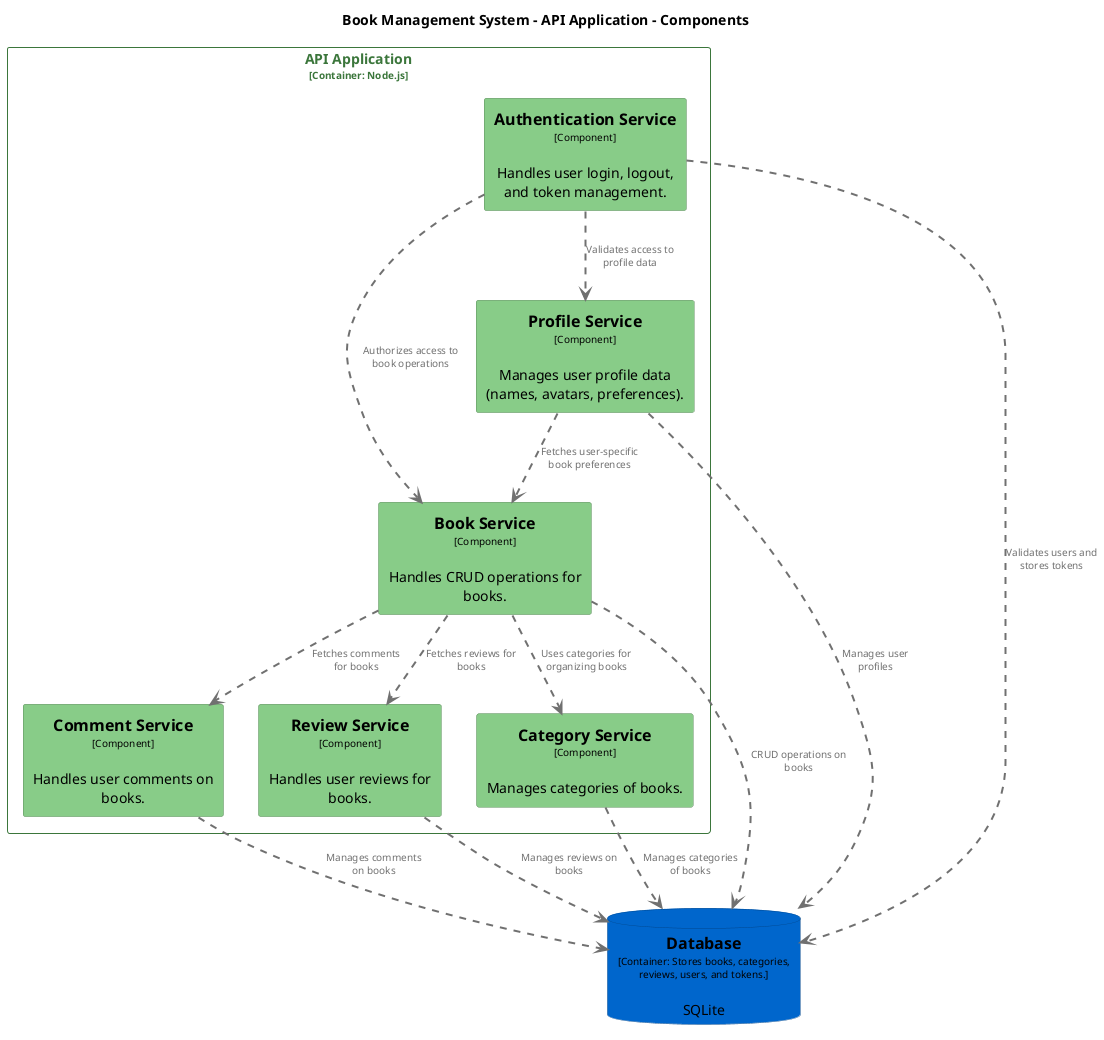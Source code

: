 @startuml
set separator none
title Book Management System - API Application - Components

top to bottom direction

skinparam {
  arrowFontSize 10
  defaultTextAlignment center
  wrapWidth 200
  maxMessageSize 100
}

hide stereotype

skinparam rectangle<<BookManagementSystem.APIApplication.AuthenticationService>> {
  BackgroundColor #88cc88
  FontColor #000000
  BorderColor #5f8e5f
  shadowing false
}
skinparam rectangle<<BookManagementSystem.APIApplication.BookService>> {
  BackgroundColor #88cc88
  FontColor #000000
  BorderColor #5f8e5f
  shadowing false
}
skinparam rectangle<<BookManagementSystem.APIApplication.CategoryService>> {
  BackgroundColor #88cc88
  FontColor #000000
  BorderColor #5f8e5f
  shadowing false
}
skinparam rectangle<<BookManagementSystem.APIApplication.CommentService>> {
  BackgroundColor #88cc88
  FontColor #000000
  BorderColor #5f8e5f
  shadowing false
}
skinparam database<<BookManagementSystem.Database>> {
  BackgroundColor #0066cc
  FontColor #000000
  BorderColor #00478e
  shadowing false
}
skinparam rectangle<<BookManagementSystem.APIApplication.ProfileService>> {
  BackgroundColor #88cc88
  FontColor #000000
  BorderColor #5f8e5f
  shadowing false
}
skinparam rectangle<<BookManagementSystem.APIApplication.ReviewService>> {
  BackgroundColor #88cc88
  FontColor #000000
  BorderColor #5f8e5f
  shadowing false
}
skinparam rectangle<<BookManagementSystem.APIApplication>> {
  BorderColor #3b763b
  FontColor #3b763b
  shadowing false
}

database "==Database\n<size:10>[Container: Stores books, categories, reviews, users, and tokens.]</size>\n\nSQLite" <<BookManagementSystem.Database>> as BookManagementSystem.Database

rectangle "API Application\n<size:10>[Container: Node.js]</size>" <<BookManagementSystem.APIApplication>> {
  rectangle "==Comment Service\n<size:10>[Component]</size>\n\nHandles user comments on books." <<BookManagementSystem.APIApplication.CommentService>> as BookManagementSystem.APIApplication.CommentService
  rectangle "==Review Service\n<size:10>[Component]</size>\n\nHandles user reviews for books." <<BookManagementSystem.APIApplication.ReviewService>> as BookManagementSystem.APIApplication.ReviewService
  rectangle "==Authentication Service\n<size:10>[Component]</size>\n\nHandles user login, logout, and token management." <<BookManagementSystem.APIApplication.AuthenticationService>> as BookManagementSystem.APIApplication.AuthenticationService
  rectangle "==Book Service\n<size:10>[Component]</size>\n\nHandles CRUD operations for books." <<BookManagementSystem.APIApplication.BookService>> as BookManagementSystem.APIApplication.BookService
  rectangle "==Profile Service\n<size:10>[Component]</size>\n\nManages user profile data (names, avatars, preferences)." <<BookManagementSystem.APIApplication.ProfileService>> as BookManagementSystem.APIApplication.ProfileService
  rectangle "==Category Service\n<size:10>[Component]</size>\n\nManages categories of books." <<BookManagementSystem.APIApplication.CategoryService>> as BookManagementSystem.APIApplication.CategoryService
}

BookManagementSystem.APIApplication.AuthenticationService .[#707070,thickness=2].> BookManagementSystem.Database : "<color:#707070>Validates users and stores tokens"
BookManagementSystem.APIApplication.BookService .[#707070,thickness=2].> BookManagementSystem.Database : "<color:#707070>CRUD operations on books"
BookManagementSystem.APIApplication.ProfileService .[#707070,thickness=2].> BookManagementSystem.Database : "<color:#707070>Manages user profiles"
BookManagementSystem.APIApplication.CategoryService .[#707070,thickness=2].> BookManagementSystem.Database : "<color:#707070>Manages categories of books"
BookManagementSystem.APIApplication.CommentService .[#707070,thickness=2].> BookManagementSystem.Database : "<color:#707070>Manages comments on books"
BookManagementSystem.APIApplication.ReviewService .[#707070,thickness=2].> BookManagementSystem.Database : "<color:#707070>Manages reviews on books"
BookManagementSystem.APIApplication.AuthenticationService .[#707070,thickness=2].> BookManagementSystem.APIApplication.BookService : "<color:#707070>Authorizes access to book operations"
BookManagementSystem.APIApplication.AuthenticationService .[#707070,thickness=2].> BookManagementSystem.APIApplication.ProfileService : "<color:#707070>Validates access to profile data"
BookManagementSystem.APIApplication.ProfileService .[#707070,thickness=2].> BookManagementSystem.APIApplication.BookService : "<color:#707070>Fetches user-specific book preferences"
BookManagementSystem.APIApplication.BookService .[#707070,thickness=2].> BookManagementSystem.APIApplication.CategoryService : "<color:#707070>Uses categories for organizing books"
BookManagementSystem.APIApplication.BookService .[#707070,thickness=2].> BookManagementSystem.APIApplication.CommentService : "<color:#707070>Fetches comments for books"
BookManagementSystem.APIApplication.BookService .[#707070,thickness=2].> BookManagementSystem.APIApplication.ReviewService : "<color:#707070>Fetches reviews for books"
@enduml
